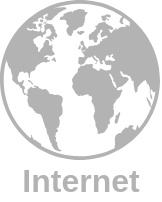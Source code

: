 <mxfile version="24.7.17">
  <diagram name="Page-1" id="-PdwK1akb7xKTXGKqXyB">
    <mxGraphModel dx="220" dy="131" grid="1" gridSize="10" guides="1" tooltips="1" connect="1" arrows="1" fold="1" page="1" pageScale="1" pageWidth="100" pageHeight="100" math="0" shadow="0">
      <root>
        <mxCell id="0" />
        <mxCell id="1" parent="0" />
        <mxCell id="XeSzmBNLOnKR1HTZW7SS-1" value="Internet" style="sketch=0;pointerEvents=1;shadow=0;dashed=0;html=1;strokeColor=none;fillColor=#B3B3B3;aspect=fixed;labelPosition=center;verticalLabelPosition=bottom;verticalAlign=top;align=center;outlineConnect=0;shape=mxgraph.vvd.networking;fontSize=16;fontStyle=1;spacing=-4;fontColor=#B3B3B3;" vertex="1" parent="1">
          <mxGeometry x="10" width="80" height="80" as="geometry" />
        </mxCell>
      </root>
    </mxGraphModel>
  </diagram>
</mxfile>
